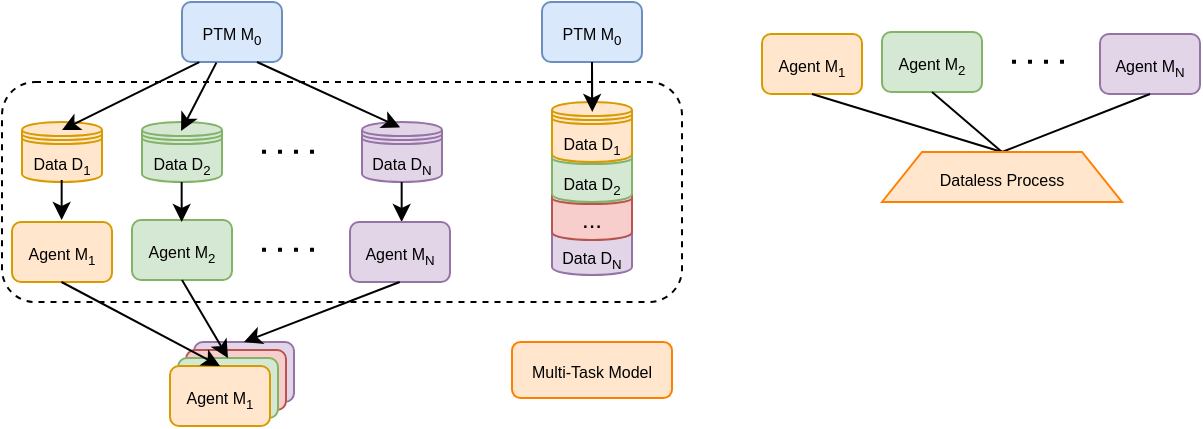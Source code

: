 <mxfile version="24.7.17">
  <diagram name="第 1 页" id="HCUVQpsvBnsszOfaJM8N">
    <mxGraphModel dx="549" dy="326" grid="1" gridSize="10" guides="1" tooltips="1" connect="1" arrows="1" fold="1" page="1" pageScale="1" pageWidth="827" pageHeight="1169" math="0" shadow="0">
      <root>
        <mxCell id="0" />
        <mxCell id="1" parent="0" />
        <mxCell id="VpYt9LzkhfkG9tVjbVdd-90" value="" style="rounded=1;whiteSpace=wrap;html=1;fillColor=#e1d5e7;strokeColor=#9673a6;" vertex="1" parent="1">
          <mxGeometry x="286" y="630" width="50" height="30" as="geometry" />
        </mxCell>
        <mxCell id="VpYt9LzkhfkG9tVjbVdd-91" value="" style="rounded=1;whiteSpace=wrap;html=1;fillColor=#f8cecc;strokeColor=#b85450;" vertex="1" parent="1">
          <mxGeometry x="282" y="634" width="50" height="30" as="geometry" />
        </mxCell>
        <mxCell id="VpYt9LzkhfkG9tVjbVdd-33" value="" style="rounded=1;whiteSpace=wrap;html=1;strokeColor=default;dashed=1;" vertex="1" parent="1">
          <mxGeometry x="190" y="500" width="340" height="110" as="geometry" />
        </mxCell>
        <mxCell id="VpYt9LzkhfkG9tVjbVdd-50" value="&lt;font style=&quot;font-size: 8px;&quot;&gt;Data D&lt;sub&gt;N&lt;/sub&gt;&lt;/font&gt;" style="shape=datastore;whiteSpace=wrap;html=1;align=center;fillColor=#e1d5e7;strokeColor=#9673a6;" vertex="1" parent="1">
          <mxGeometry x="465" y="567.5" width="40" height="29" as="geometry" />
        </mxCell>
        <mxCell id="VpYt9LzkhfkG9tVjbVdd-1" value="&lt;font style=&quot;font-size: 8px;&quot;&gt;PTM M&lt;sub&gt;0&lt;/sub&gt;&lt;/font&gt;" style="rounded=1;whiteSpace=wrap;html=1;fillColor=#dae8fc;strokeColor=#6c8ebf;" vertex="1" parent="1">
          <mxGeometry x="280" y="460" width="50" height="30" as="geometry" />
        </mxCell>
        <mxCell id="VpYt9LzkhfkG9tVjbVdd-3" value="&lt;font style=&quot;font-size: 8px;&quot;&gt;Data D&lt;sub&gt;1&lt;/sub&gt;&lt;/font&gt;" style="shape=datastore;whiteSpace=wrap;html=1;align=center;fillColor=#ffe6cc;strokeColor=#d79b00;" vertex="1" parent="1">
          <mxGeometry x="200" y="520" width="40" height="30" as="geometry" />
        </mxCell>
        <mxCell id="VpYt9LzkhfkG9tVjbVdd-7" value="" style="endArrow=none;dashed=1;html=1;dashPattern=1 3;strokeWidth=2;rounded=0;" edge="1" parent="1">
          <mxGeometry width="50" height="50" relative="1" as="geometry">
            <mxPoint x="320" y="534.83" as="sourcePoint" />
            <mxPoint x="350" y="534.83" as="targetPoint" />
          </mxGeometry>
        </mxCell>
        <mxCell id="VpYt9LzkhfkG9tVjbVdd-9" value="" style="endArrow=classic;html=1;rounded=0;exitX=0.173;exitY=1.003;exitDx=0;exitDy=0;exitPerimeter=0;" edge="1" parent="1" source="VpYt9LzkhfkG9tVjbVdd-1">
          <mxGeometry width="50" height="50" relative="1" as="geometry">
            <mxPoint x="260" y="490" as="sourcePoint" />
            <mxPoint x="220" y="524" as="targetPoint" />
          </mxGeometry>
        </mxCell>
        <mxCell id="VpYt9LzkhfkG9tVjbVdd-11" value="&lt;font style=&quot;font-size: 8px;&quot;&gt;Data D&lt;sub&gt;2&lt;/sub&gt;&lt;/font&gt;" style="shape=datastore;whiteSpace=wrap;html=1;align=center;fillColor=#d5e8d4;strokeColor=#82b366;" vertex="1" parent="1">
          <mxGeometry x="260" y="520" width="40" height="30" as="geometry" />
        </mxCell>
        <mxCell id="VpYt9LzkhfkG9tVjbVdd-12" value="&lt;font style=&quot;font-size: 8px;&quot;&gt;Data D&lt;sub&gt;N&lt;/sub&gt;&lt;/font&gt;" style="shape=datastore;whiteSpace=wrap;html=1;align=center;fillColor=#e1d5e7;strokeColor=#9673a6;" vertex="1" parent="1">
          <mxGeometry x="370" y="520" width="40" height="30" as="geometry" />
        </mxCell>
        <mxCell id="VpYt9LzkhfkG9tVjbVdd-14" value="" style="endArrow=classic;html=1;rounded=0;exitX=0.75;exitY=1;exitDx=0;exitDy=0;entryX=0.476;entryY=0.089;entryDx=0;entryDy=0;entryPerimeter=0;" edge="1" parent="1" source="VpYt9LzkhfkG9tVjbVdd-1" target="VpYt9LzkhfkG9tVjbVdd-12">
          <mxGeometry width="50" height="50" relative="1" as="geometry">
            <mxPoint x="320" y="490" as="sourcePoint" />
            <mxPoint x="390" y="520" as="targetPoint" />
          </mxGeometry>
        </mxCell>
        <mxCell id="VpYt9LzkhfkG9tVjbVdd-19" value="&lt;font style=&quot;font-size: 8px;&quot;&gt;Agent M&lt;sub&gt;1&lt;/sub&gt;&lt;/font&gt;" style="rounded=1;whiteSpace=wrap;html=1;fillColor=#ffe6cc;strokeColor=#d79b00;gradientColor=none;" vertex="1" parent="1">
          <mxGeometry x="195" y="570" width="50" height="30" as="geometry" />
        </mxCell>
        <mxCell id="VpYt9LzkhfkG9tVjbVdd-20" value="&lt;font style=&quot;font-size: 8px;&quot;&gt;Agent M&lt;sub&gt;2&lt;/sub&gt;&lt;/font&gt;" style="rounded=1;whiteSpace=wrap;html=1;fillColor=#d5e8d4;strokeColor=#82b366;" vertex="1" parent="1">
          <mxGeometry x="255" y="569" width="50" height="30" as="geometry" />
        </mxCell>
        <mxCell id="VpYt9LzkhfkG9tVjbVdd-22" value="" style="endArrow=classic;html=1;rounded=0;" edge="1" parent="1">
          <mxGeometry width="50" height="50" relative="1" as="geometry">
            <mxPoint x="219.83" y="549" as="sourcePoint" />
            <mxPoint x="219.83" y="569" as="targetPoint" />
          </mxGeometry>
        </mxCell>
        <mxCell id="VpYt9LzkhfkG9tVjbVdd-23" value="" style="endArrow=classic;html=1;rounded=0;" edge="1" parent="1">
          <mxGeometry width="50" height="50" relative="1" as="geometry">
            <mxPoint x="279.83" y="550" as="sourcePoint" />
            <mxPoint x="279.83" y="570" as="targetPoint" />
          </mxGeometry>
        </mxCell>
        <mxCell id="VpYt9LzkhfkG9tVjbVdd-24" value="" style="endArrow=classic;html=1;rounded=0;" edge="1" parent="1">
          <mxGeometry width="50" height="50" relative="1" as="geometry">
            <mxPoint x="389.83" y="550" as="sourcePoint" />
            <mxPoint x="389.83" y="570" as="targetPoint" />
          </mxGeometry>
        </mxCell>
        <mxCell id="VpYt9LzkhfkG9tVjbVdd-25" value="" style="endArrow=none;dashed=1;html=1;dashPattern=1 3;strokeWidth=2;rounded=0;" edge="1" parent="1">
          <mxGeometry width="50" height="50" relative="1" as="geometry">
            <mxPoint x="320" y="583.83" as="sourcePoint" />
            <mxPoint x="350" y="583.83" as="targetPoint" />
          </mxGeometry>
        </mxCell>
        <mxCell id="VpYt9LzkhfkG9tVjbVdd-26" value="&lt;font style=&quot;font-size: 8px;&quot;&gt;Agent M&lt;sub&gt;N&lt;/sub&gt;&lt;/font&gt;" style="rounded=1;whiteSpace=wrap;html=1;fillColor=#e1d5e7;strokeColor=#9673a6;" vertex="1" parent="1">
          <mxGeometry x="364" y="570" width="50" height="30" as="geometry" />
        </mxCell>
        <mxCell id="VpYt9LzkhfkG9tVjbVdd-10" value="" style="endArrow=classic;html=1;rounded=0;exitX=0.344;exitY=1.011;exitDx=0;exitDy=0;exitPerimeter=0;entryX=0.488;entryY=0.15;entryDx=0;entryDy=0;entryPerimeter=0;" edge="1" parent="1" source="VpYt9LzkhfkG9tVjbVdd-1" target="VpYt9LzkhfkG9tVjbVdd-11">
          <mxGeometry width="50" height="50" relative="1" as="geometry">
            <mxPoint x="310" y="490" as="sourcePoint" />
            <mxPoint x="280" y="520" as="targetPoint" />
          </mxGeometry>
        </mxCell>
        <mxCell id="VpYt9LzkhfkG9tVjbVdd-55" value="" style="edgeStyle=orthogonalEdgeStyle;rounded=0;orthogonalLoop=1;jettySize=auto;html=1;" edge="1" parent="1" source="VpYt9LzkhfkG9tVjbVdd-43" target="VpYt9LzkhfkG9tVjbVdd-49">
          <mxGeometry relative="1" as="geometry" />
        </mxCell>
        <mxCell id="VpYt9LzkhfkG9tVjbVdd-43" value="&lt;font style=&quot;font-size: 8px;&quot;&gt;PTM M&lt;sub&gt;0&lt;/sub&gt;&lt;/font&gt;" style="rounded=1;whiteSpace=wrap;html=1;fillColor=#dae8fc;strokeColor=#6c8ebf;" vertex="1" parent="1">
          <mxGeometry x="460" y="460" width="50" height="30" as="geometry" />
        </mxCell>
        <mxCell id="VpYt9LzkhfkG9tVjbVdd-51" value="..." style="shape=datastore;whiteSpace=wrap;html=1;align=center;fillColor=#f8cecc;strokeColor=#b85450;" vertex="1" parent="1">
          <mxGeometry x="465" y="550" width="40" height="29" as="geometry" />
        </mxCell>
        <mxCell id="VpYt9LzkhfkG9tVjbVdd-49" value="&lt;font style=&quot;font-size: 8px;&quot;&gt;Data D&lt;sub&gt;2&lt;/sub&gt;&lt;/font&gt;" style="shape=datastore;whiteSpace=wrap;html=1;align=center;fillColor=#d5e8d4;strokeColor=#82b366;" vertex="1" parent="1">
          <mxGeometry x="465" y="530" width="40" height="30" as="geometry" />
        </mxCell>
        <mxCell id="VpYt9LzkhfkG9tVjbVdd-48" value="&lt;font style=&quot;font-size: 8px;&quot;&gt;Data D&lt;sub&gt;1&lt;/sub&gt;&lt;/font&gt;" style="shape=datastore;whiteSpace=wrap;html=1;align=center;fillColor=#ffe6cc;strokeColor=#d79b00;" vertex="1" parent="1">
          <mxGeometry x="465" y="510" width="40" height="30" as="geometry" />
        </mxCell>
        <mxCell id="VpYt9LzkhfkG9tVjbVdd-52" value="" style="endArrow=classic;html=1;rounded=0;exitX=0.5;exitY=1;exitDx=0;exitDy=0;entryX=0.503;entryY=0.165;entryDx=0;entryDy=0;entryPerimeter=0;" edge="1" parent="1" source="VpYt9LzkhfkG9tVjbVdd-43" target="VpYt9LzkhfkG9tVjbVdd-48">
          <mxGeometry width="50" height="50" relative="1" as="geometry">
            <mxPoint x="489" y="530" as="sourcePoint" />
            <mxPoint x="485" y="510" as="targetPoint" />
          </mxGeometry>
        </mxCell>
        <mxCell id="VpYt9LzkhfkG9tVjbVdd-69" value="&lt;font style=&quot;font-size: 8px;&quot;&gt;Agent M&lt;sub&gt;1&lt;/sub&gt;&lt;/font&gt;" style="rounded=1;whiteSpace=wrap;html=1;fillColor=#ffe6cc;strokeColor=#d79b00;gradientColor=none;" vertex="1" parent="1">
          <mxGeometry x="570" y="476" width="50" height="30" as="geometry" />
        </mxCell>
        <mxCell id="VpYt9LzkhfkG9tVjbVdd-70" value="&lt;font style=&quot;font-size: 8px;&quot;&gt;Agent M&lt;sub&gt;2&lt;/sub&gt;&lt;/font&gt;" style="rounded=1;whiteSpace=wrap;html=1;fillColor=#d5e8d4;strokeColor=#82b366;" vertex="1" parent="1">
          <mxGeometry x="630" y="475" width="50" height="30" as="geometry" />
        </mxCell>
        <mxCell id="VpYt9LzkhfkG9tVjbVdd-71" value="" style="endArrow=none;dashed=1;html=1;dashPattern=1 3;strokeWidth=2;rounded=0;" edge="1" parent="1">
          <mxGeometry width="50" height="50" relative="1" as="geometry">
            <mxPoint x="695" y="489.83" as="sourcePoint" />
            <mxPoint x="725" y="489.83" as="targetPoint" />
          </mxGeometry>
        </mxCell>
        <mxCell id="VpYt9LzkhfkG9tVjbVdd-72" value="&lt;font style=&quot;font-size: 8px;&quot;&gt;Agent M&lt;sub&gt;N&lt;/sub&gt;&lt;/font&gt;" style="rounded=1;whiteSpace=wrap;html=1;fillColor=#e1d5e7;strokeColor=#9673a6;" vertex="1" parent="1">
          <mxGeometry x="739" y="476" width="50" height="30" as="geometry" />
        </mxCell>
        <mxCell id="VpYt9LzkhfkG9tVjbVdd-77" value="" style="endArrow=none;html=1;rounded=0;entryX=0.5;entryY=1;entryDx=0;entryDy=0;" edge="1" parent="1" target="VpYt9LzkhfkG9tVjbVdd-69">
          <mxGeometry width="50" height="50" relative="1" as="geometry">
            <mxPoint x="690" y="535" as="sourcePoint" />
            <mxPoint x="600" y="506" as="targetPoint" />
          </mxGeometry>
        </mxCell>
        <mxCell id="VpYt9LzkhfkG9tVjbVdd-78" value="" style="endArrow=none;html=1;rounded=0;entryX=0.5;entryY=1;entryDx=0;entryDy=0;" edge="1" parent="1" target="VpYt9LzkhfkG9tVjbVdd-70">
          <mxGeometry width="50" height="50" relative="1" as="geometry">
            <mxPoint x="690" y="535" as="sourcePoint" />
            <mxPoint x="660" y="506" as="targetPoint" />
          </mxGeometry>
        </mxCell>
        <mxCell id="VpYt9LzkhfkG9tVjbVdd-79" value="" style="endArrow=none;html=1;rounded=0;entryX=0.5;entryY=1;entryDx=0;entryDy=0;" edge="1" parent="1" target="VpYt9LzkhfkG9tVjbVdd-72">
          <mxGeometry width="50" height="50" relative="1" as="geometry">
            <mxPoint x="690" y="535" as="sourcePoint" />
            <mxPoint x="754" y="525" as="targetPoint" />
          </mxGeometry>
        </mxCell>
        <mxCell id="VpYt9LzkhfkG9tVjbVdd-82" value="&lt;span style=&quot;font-size: 8px;&quot;&gt;Dataless Process&lt;/span&gt;" style="shape=trapezoid;perimeter=trapezoidPerimeter;whiteSpace=wrap;html=1;fixedSize=1;fillColor=#ffe6cc;strokeColor=#FF8000;" vertex="1" parent="1">
          <mxGeometry x="630" y="535" width="120" height="25" as="geometry" />
        </mxCell>
        <mxCell id="VpYt9LzkhfkG9tVjbVdd-89" value="" style="rounded=1;whiteSpace=wrap;html=1;fillColor=#d5e8d4;strokeColor=#82b366;" vertex="1" parent="1">
          <mxGeometry x="278" y="638" width="50" height="30" as="geometry" />
        </mxCell>
        <mxCell id="VpYt9LzkhfkG9tVjbVdd-86" value="&lt;font style=&quot;font-size: 8px;&quot;&gt;Agent M&lt;sub&gt;1&lt;/sub&gt;&lt;/font&gt;" style="rounded=1;whiteSpace=wrap;html=1;fillColor=#ffe6cc;strokeColor=#d79b00;gradientColor=none;" vertex="1" parent="1">
          <mxGeometry x="274" y="642" width="50" height="30" as="geometry" />
        </mxCell>
        <mxCell id="VpYt9LzkhfkG9tVjbVdd-98" value="" style="endArrow=classic;html=1;rounded=0;entryX=0.5;entryY=0;entryDx=0;entryDy=0;" edge="1" parent="1" target="VpYt9LzkhfkG9tVjbVdd-86">
          <mxGeometry width="50" height="50" relative="1" as="geometry">
            <mxPoint x="219.76" y="600" as="sourcePoint" />
            <mxPoint x="280" y="630" as="targetPoint" />
          </mxGeometry>
        </mxCell>
        <mxCell id="VpYt9LzkhfkG9tVjbVdd-99" value="" style="endArrow=classic;html=1;rounded=0;entryX=0.5;entryY=0;entryDx=0;entryDy=0;" edge="1" parent="1" target="VpYt9LzkhfkG9tVjbVdd-89">
          <mxGeometry width="50" height="50" relative="1" as="geometry">
            <mxPoint x="280" y="599" as="sourcePoint" />
            <mxPoint x="300" y="620" as="targetPoint" />
          </mxGeometry>
        </mxCell>
        <mxCell id="VpYt9LzkhfkG9tVjbVdd-101" value="" style="endArrow=classic;html=1;rounded=0;entryX=0.5;entryY=0;entryDx=0;entryDy=0;" edge="1" parent="1" target="VpYt9LzkhfkG9tVjbVdd-90">
          <mxGeometry width="50" height="50" relative="1" as="geometry">
            <mxPoint x="388.86" y="600" as="sourcePoint" />
            <mxPoint x="388.86" y="620" as="targetPoint" />
          </mxGeometry>
        </mxCell>
        <mxCell id="VpYt9LzkhfkG9tVjbVdd-102" value="&lt;span style=&quot;font-size: 8px;&quot;&gt;Multi-Task Model&lt;/span&gt;" style="rounded=1;whiteSpace=wrap;html=1;fillColor=#FFE6CC;strokeColor=#FF8000;" vertex="1" parent="1">
          <mxGeometry x="445" y="630" width="80" height="28" as="geometry" />
        </mxCell>
      </root>
    </mxGraphModel>
  </diagram>
</mxfile>
